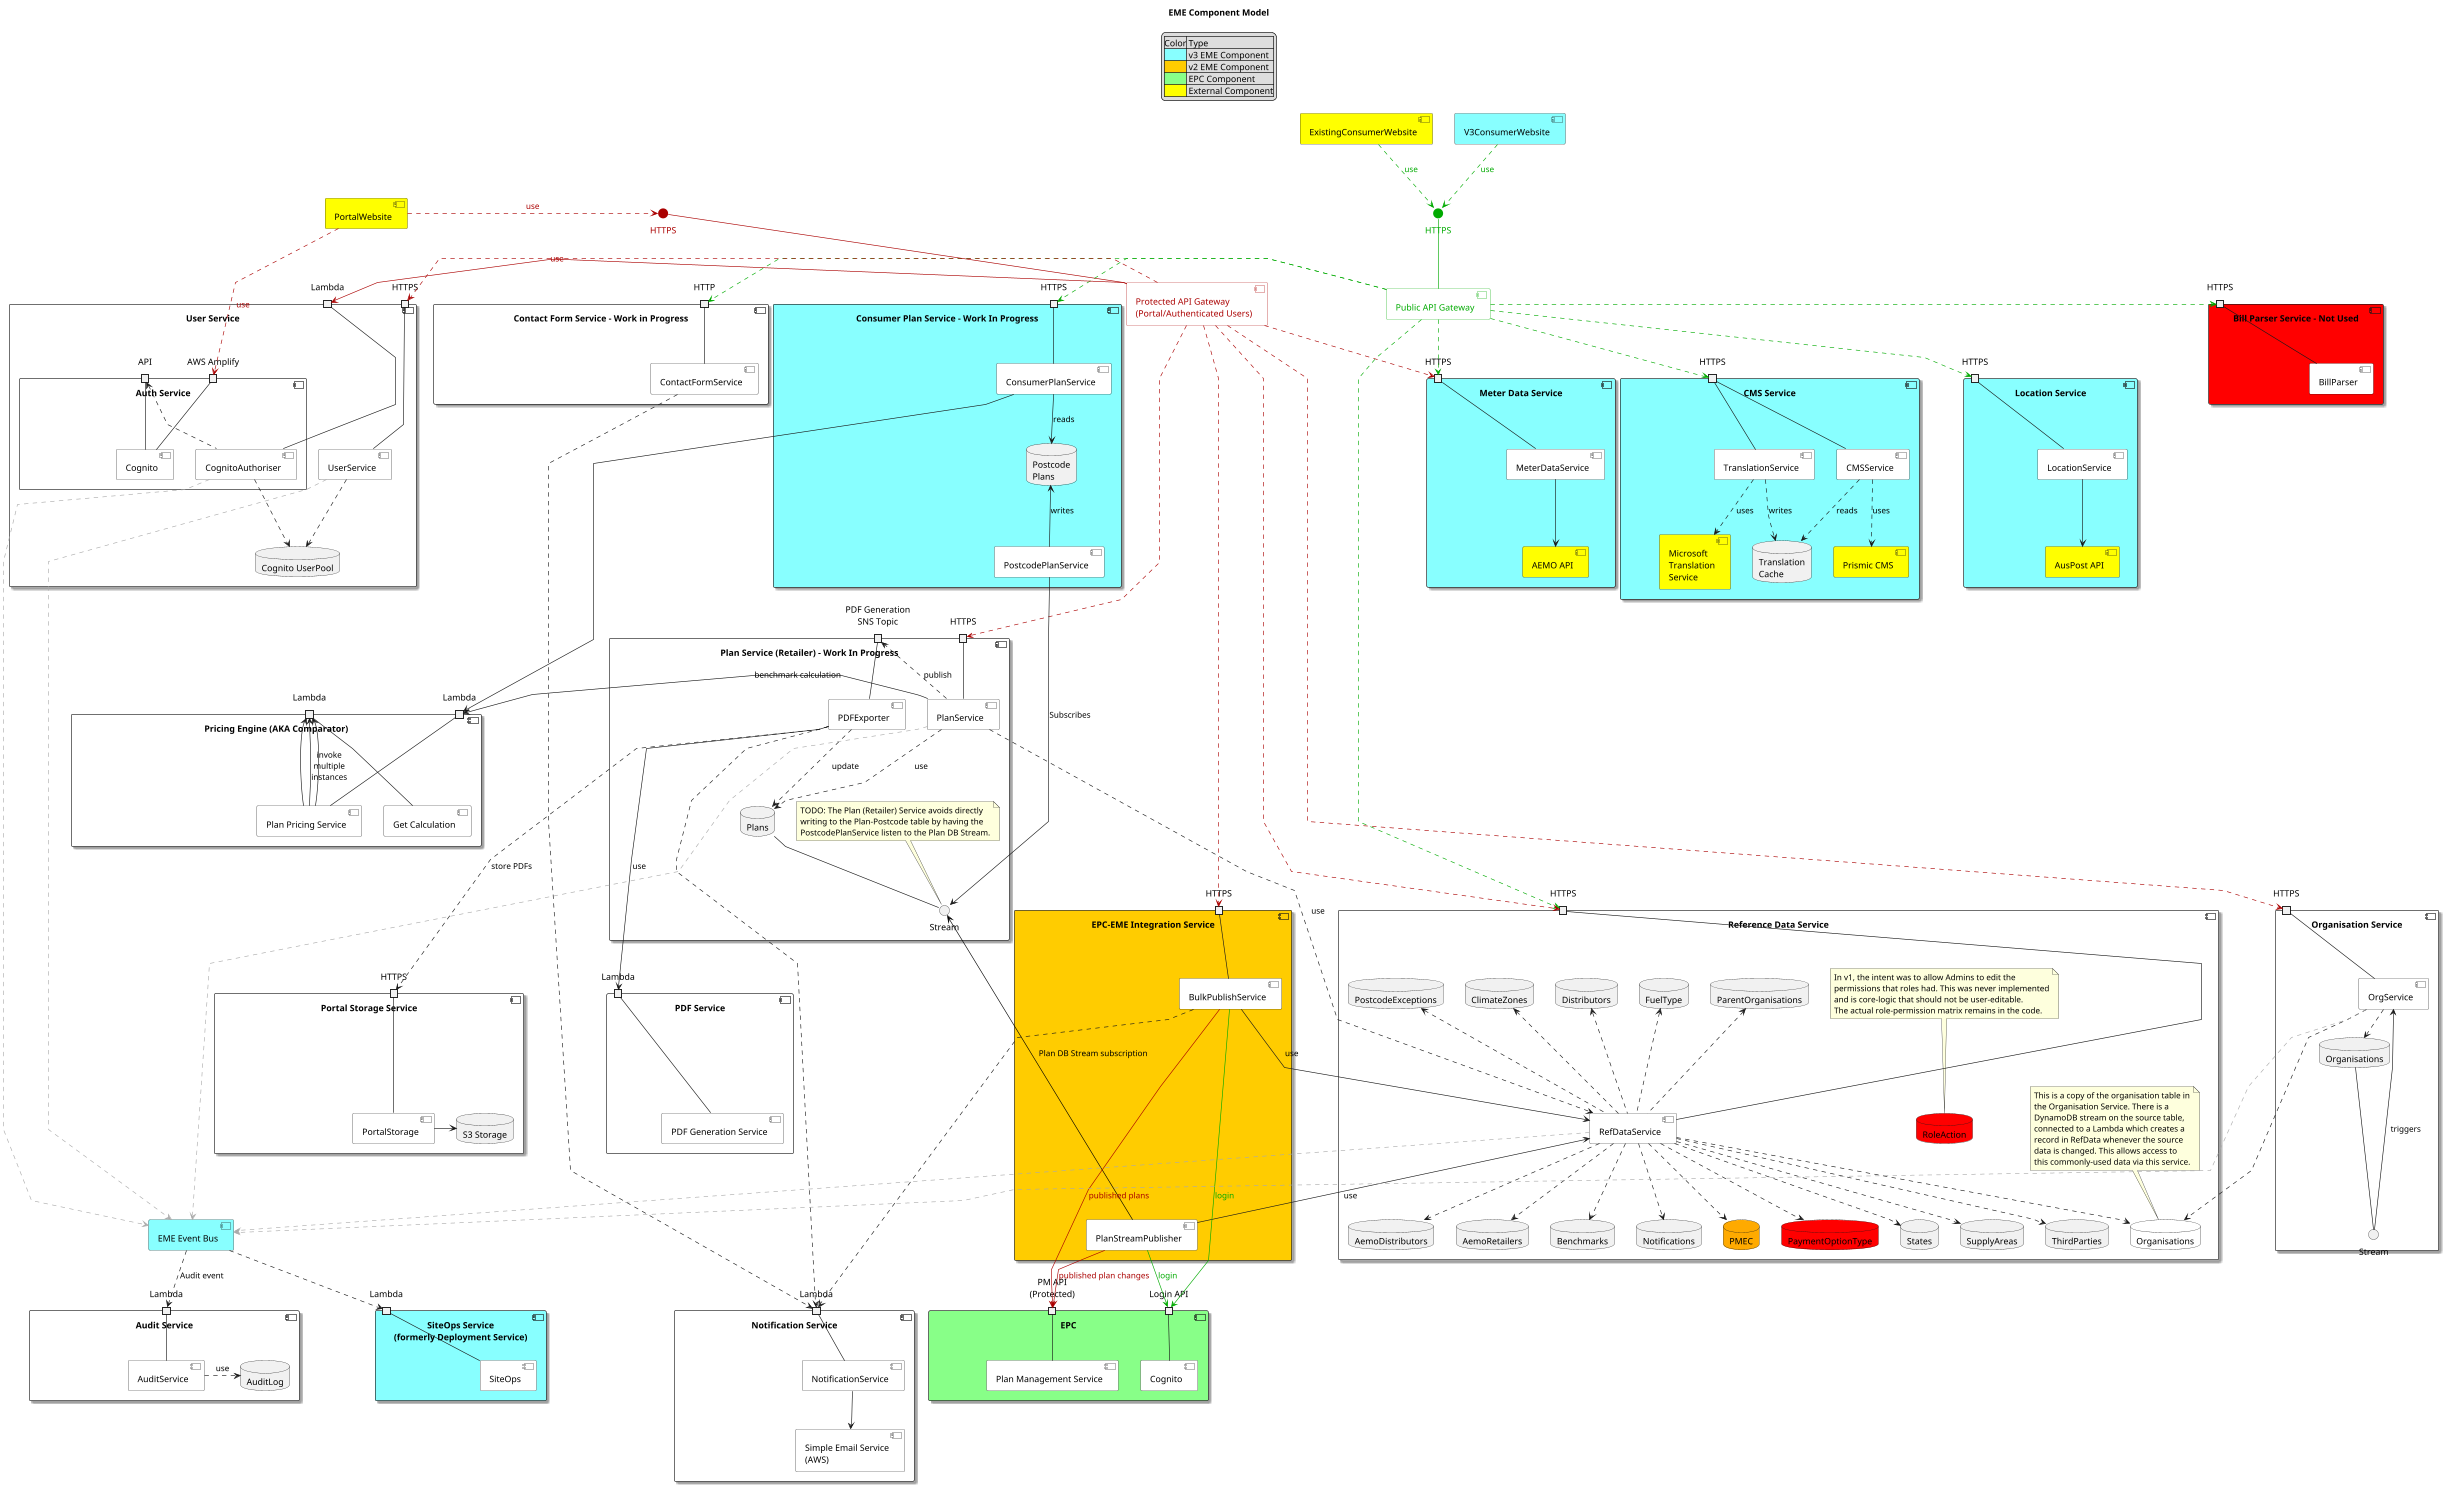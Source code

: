 {
  "sha1": "53n6vy3k0feu9wq3yneiixng289voyz",
  "insertion": {
    "when": "2024-05-30T20:48:20.646Z",
    "user": "plantuml@gmail.com"
  }
}
@startuml

title EME Component Model
skinparam componentStyle uml2
skinparam linetype polyline
top to bottom direction

' Set the screen size for this large diagram
skinparam dpi 60

skinparam component {
  BackgroundColor<<V3>> #8ff
  BackgroundColor<<external>> #ff0
  BackgroundColor #fff
  Shadowing<<package>> true
}
skinparam <<Public>> {
  ArrowColor #0a0
  ArrowFontColor #0a0
  ComponentBorderColor #0a0
  ComponentFontColor #0a0
  InterfaceBackgroundColor #0a0
  InterfaceBorderColor #0a0
  InterfaceFontColor #0a0
}
skinparam <<Protected>> {
  ArrowColor #a00
  ArrowFontColor #a00
  ComponentBorderColor #a00
  ComponentFontColor #a00
  InterfaceBackgroundColor #a00
  InterfaceBorderColor #a00
  InterfaceFontColor #a00
}

hide stereotype

'/ Legend
legend top
    |Color| Type |
    |<#8ff>| v3 EME Component|
    |<#fc0>| v2 EME Component|
    |<#8f8>| EPC Component|
    |<#ff0>| External Component|
endlegend

'/ Toggle this to hide/show details:
'hide <<api>>
'hide <<fn>>
'hide <<db>>
'hide <<S3>>
'hide <<SQS>>
'hide <<SNS>>

'/ Top Level components

component ExistingConsumerWebsite <<external>>
component V3ConsumerWebsite <<V3>> <<external>>
component PortalWebsite <<external>>
component "EME Event Bus" as BUS <<fn>> <<V3>>

component "Protected API Gateway\n(Portal/Authenticated Users)" <<AWS>><<Protected>> as APIG
() HTTPS as APIGHTTP <<Protected>>
APIG -u- APIGHTTP <<Protected>>

component "Public API Gateway" <<AWS>><<Public>> as PAPIG
() HTTPS as PAPIGHTTP <<Public>>
PAPIG -u- PAPIGHTTP <<Public>>

component "Audit Service" <<package>> {
  port Lambda as ASH
  component "AuditService" as AS <<fn>>
  database AuditLog as ADB <<db>>

  AS - ASH
  AS .> ADB : use
}

component "Bill Parser Service - Not Used" <<package>> #f00 {
  port HTTPS as BSH
  component BillParser as BP <<fn>>

  BP - BSH
}

component "CMS Service" <<package>> <<V3>> {
  port HTTPS as CMSH
  component "CMSService" as CCS <<fn>>
  component "TranslationService" as TLS <<fn>>
  component "Microsoft\nTranslation\nService" <<external>><<api>> as MSTS
  component "Prismic CMS" <<external>><<api>> as CMS
  database "Translation\nCache" as TLDB <<db>>

  CCS - CMSH
  TLS - CMSH
  CCS ..> TLDB : reads
  TLS ..> TLDB : writes
  TLS ..> MSTS : uses
  CCS ..> CMS : uses
}

component "Consumer Plan Service - Work In Progress" <<package>> <<V3>> {
  port HTTPS as CPSH
  component ConsumerPlanService as CPS <<fn>>
  component PostcodePlanService as PPS <<fn>>
  database "Postcode\nPlans" as PPDB <<db>>

  CPS - CPSH
  CPS -down-> PPDB : reads
  PPS -up-> PPDB : writes
}

component "Contact Form Service - Work in Progress" <<package>> {
  port HTTP as CFH
  component "ContactFormService" as CFS <<fn>>
  CFH - CFS
}

component "EPC" <<package>><<external>> #88ff88 {
  port "Login API" as EPC_COGAPI
  component Cognito <<AWS>> as EPC_COG
  EPC_COG -u- EPC_COGAPI

  port "PM API\n(Protected)" as EPC_PMH
  component "Plan Management Service" as EPC_PM

  EPC_PM -u- EPC_PMH
}

component "EPC-EME Integration Service" <<package>> #ffcc00 {
  port HTTPS as EEI_BULKH
  component BulkPublishService as EEI_BULK <<fn>>
  component PlanStreamPublisher as EEI_PS <<fn>>

  EEI_BULK - EEI_BULKH
  EEI_BULK -[hidden]-- EEI_PS
}

component "Location Service" <<package>> <<V3>> {
  port HTTPS as LH
  component "LocationService" as LS <<fn>>
  component "AusPost API" as APA <<external>>

  LS -up- LH
  LS -down-> APA
}

component "Meter Data Service" <<package>> <<V3>> {
  port HTTPS as MDH
  component "MeterDataService" as MDS <<fn>>
  component "AEMO API" as AEMO <<external>>

  MDS - MDH
  MDS -down-> AEMO
}

component "Notification Service" <<package>> {
  port Lambda as NSL
  component "NotificationService" as NS <<fn>>
  component "Simple Email Service\n(AWS)" as SES <<AWS>>

  NS - NSL
  NS -down-> SES
}

component "Organisation Service" <<package>> {
  port HTTPS as OSH
  component "OrgService" as OS <<fn>>
  database Organisations as ODB <<db>>
  () Stream as ODBS <<db>>

  OS - OSH
  OS .> ODB
  ODB - ODBS

  ' The stream triggers the service
  ODBS ---> OS : triggers
}

component "PDF Service" {
  port Lambda as PDFL
  component "PDF Generation Service" as PDFS
  PDFL - PDFS
}

component "Plan Service (Retailer) - Work In Progress" <<package>> {
  port HTTPS as PSH
  component PlanService as PS <<fn>>
  database Plans as PDB <<db>>
  () Stream as PSS <<db>>
  PDB -d- PSS

  Port "PDF Generation\nSNS Topic" <<SNS>> as PGT
  component PDFExporter <<fn>> as PDFEXP
  PDFEXP - PGT

  PS - PSH
  PS ..> PDB : use
  PS ..> PGT : publish
  PDFEXP ..> PDB : update

  note top of PSS
    TODO: The Plan (Retailer) Service avoids directly
    writing to the Plan-Postcode table by having the
    PostcodePlanService listen to the Plan DB Stream.
  end note
}

component "Portal Storage Service" <<package>> {
  Port HTTPS as POSH
  component PortalStorage <<fn>> as POSS
  database "S3 Storage" <<S3>> as PSS3
  POSS - POSH
  POSS -> PSS3
}

component "Pricing Engine (AKA Comparator)" <<package>> {
  port Lambda as PEL
  component "Plan Pricing Service" as PCS <<fn>>
  component "Get Calculation" as D61 <<fn>>
  port Lambda as D61Int <<fn>>

  PCS - PEL
  PCS -> D61Int
  PCS -> D61Int
  PCS -> D61Int : invoke\nmultiple\ninstances
  D61Int -down- D61
}

component "Reference Data Service" <<package>> {
  port HTTPS as RDSH
  component "RefDataService" as RDS <<fn>>

  database AemoDistributors <<db>>
  database AemoRetailers <<db>>
  database Benchmarks <<db>>
  database ClimateZones <<db>>
  database Distributors <<db>>
  database FuelType <<db>>
  database Notifications <<db>>
  database Organisations <<db>> #fff
  database PMEC <<db>> #ffaa00
  database ParentOrganisations <<db>>
  database PaymentOptionType <<db>> #f00
  database PostcodeExceptions <<db>>
  database RoleAction <<db>> #f00
  database States <<db>>
  database SupplyAreas <<db>>
  database ThirdParties <<db>>

  RDS - RDSH
  RDS ..> AemoDistributors
  RDS ..> AemoRetailers
  RDS ..> Benchmarks
  RDS .up.> ClimateZones
  RDS .up.> Distributors
  RDS .up.> FuelType
  RDS ..> Notifications
  RDS ..> Organisations
  RDS .up.> ParentOrganisations
  RDS ..> PaymentOptionType
  RDS ..> PMEC
  RDS .up.> PostcodeExceptions
  RDS ..> States
  RDS ..> SupplyAreas
  RDS ..> ThirdParties

  note top of RoleAction
    In v1, the intent was to allow Admins to edit the
    permissions that roles had. This was never implemented
    and is core-logic that should not be user-editable.
    The actual role-permission matrix remains in the code.
  end note

  note top of Organisations
    This is a copy of the organisation table in
    the Organisation Service. There is a
    DynamoDB stream on the source table,
    connected to a Lambda which creates a
    record in RefData whenever the source
    data is changed. This allows access to
    this commonly-used data via this service.
  end note
}

component "SiteOps Service\n(formerly Deployment Service)" <<package>> <<V3>> {
  port Lambda as SIH
  component "SiteOps" as SI <<fn>>

  SI -up- SIH
}

component "User Service" <<package>> {
  port HTTPS as USH
  port Lambda as CAL

  component "Auth Service" {
    component Cognito <<AWS>><<fn>> as COG
    component "CognitoAuthoriser" as CUSTA <<fn>> #ffffff
    port "AWS Amplify" as COGHTTP
    port API as COGAPI
    COG - COGHTTP
    COG - COGAPI
  }

  component "UserService" as US <<fn>>

  database "Cognito UserPool" as COGDB <<db>>

  CUSTA - CAL
  US - USH
  CUSTA ..> COGDB
  US ..> COGDB
}

ExistingConsumerWebsite ..> PAPIGHTTP <<Public>> : use
V3ConsumerWebsite ..> PAPIGHTTP <<Public>> : use
PortalWebsite .> APIGHTTP <<Protected>> : use
PortalWebsite ..> COGHTTP <<Protected>> : use


'/ All other connections

PAPIG .> BSH <<Public>>
PAPIG .> CFH <<Public>>
PAPIG ..> CMSH <<Public>>
PAPIG .> CPSH <<Public>>
PAPIG ..> LH <<Public>>
PAPIG .> MDH <<Public>>
PAPIG ........> RDSH <<Public>>

APIG ..> OSH <<Protected>>
APIG .> PSH <<Protected>>
APIG ........> RDSH <<Protected>>
APIG -> CAL <<Protected>> : use
APIG .> USH <<Protected>>
APIG .> EEI_BULKH <<Protected>>
APIG ..> MDH <<Protected>>
'APIG ..> ASHT #a00 ' This is not yet implemented - nothing is reading the audit data



CPS ---d--> PEL
PS -> PEL : benchmark calculation

COGAPI <. CUSTA

PPS ---> PSS : Subscribes
PSS <---- EEI_PS #000000: Plan DB Stream subscription
EEI_BULK --> RDS: use
EEI_PS -u-> RDS: use

EEI_BULK -d-> EPC_COGAPI <<Public>>: login
EEI_PS -d-> EPC_COGAPI <<Public>>: login

EEI_BULK -d-> EPC_PMH <<protected>>: published plans
EEI_PS -d-> EPC_PMH <<protected>>: published plan changes

' Org Service updates the RefData Organisations table
OS .> Organisations

' Event Bus events trigger SiteOps
BUS ..> SIH

' Audit Service Events. Currently these point directly to the Audit Lambda,
' but we want them to point to the Event Bus
OS ...> BUS #aaa
PS ..> BUS #aaa
RDS ..> BUS #aaa
CUSTA ..> BUS #aaa
US ..> BUS #aaa

BUS ..> ASH : Audit event

' Plan / Portal Storage / PDF Gen
PDFEXP .d...> POSH : store PDFs
PS .> RDS : use
PDFEXP -d---> PDFL : use

' Notification
CFS ...> NSL
EEI_BULK ....> NSL
PDFEXP .....> NSL

@enduml
